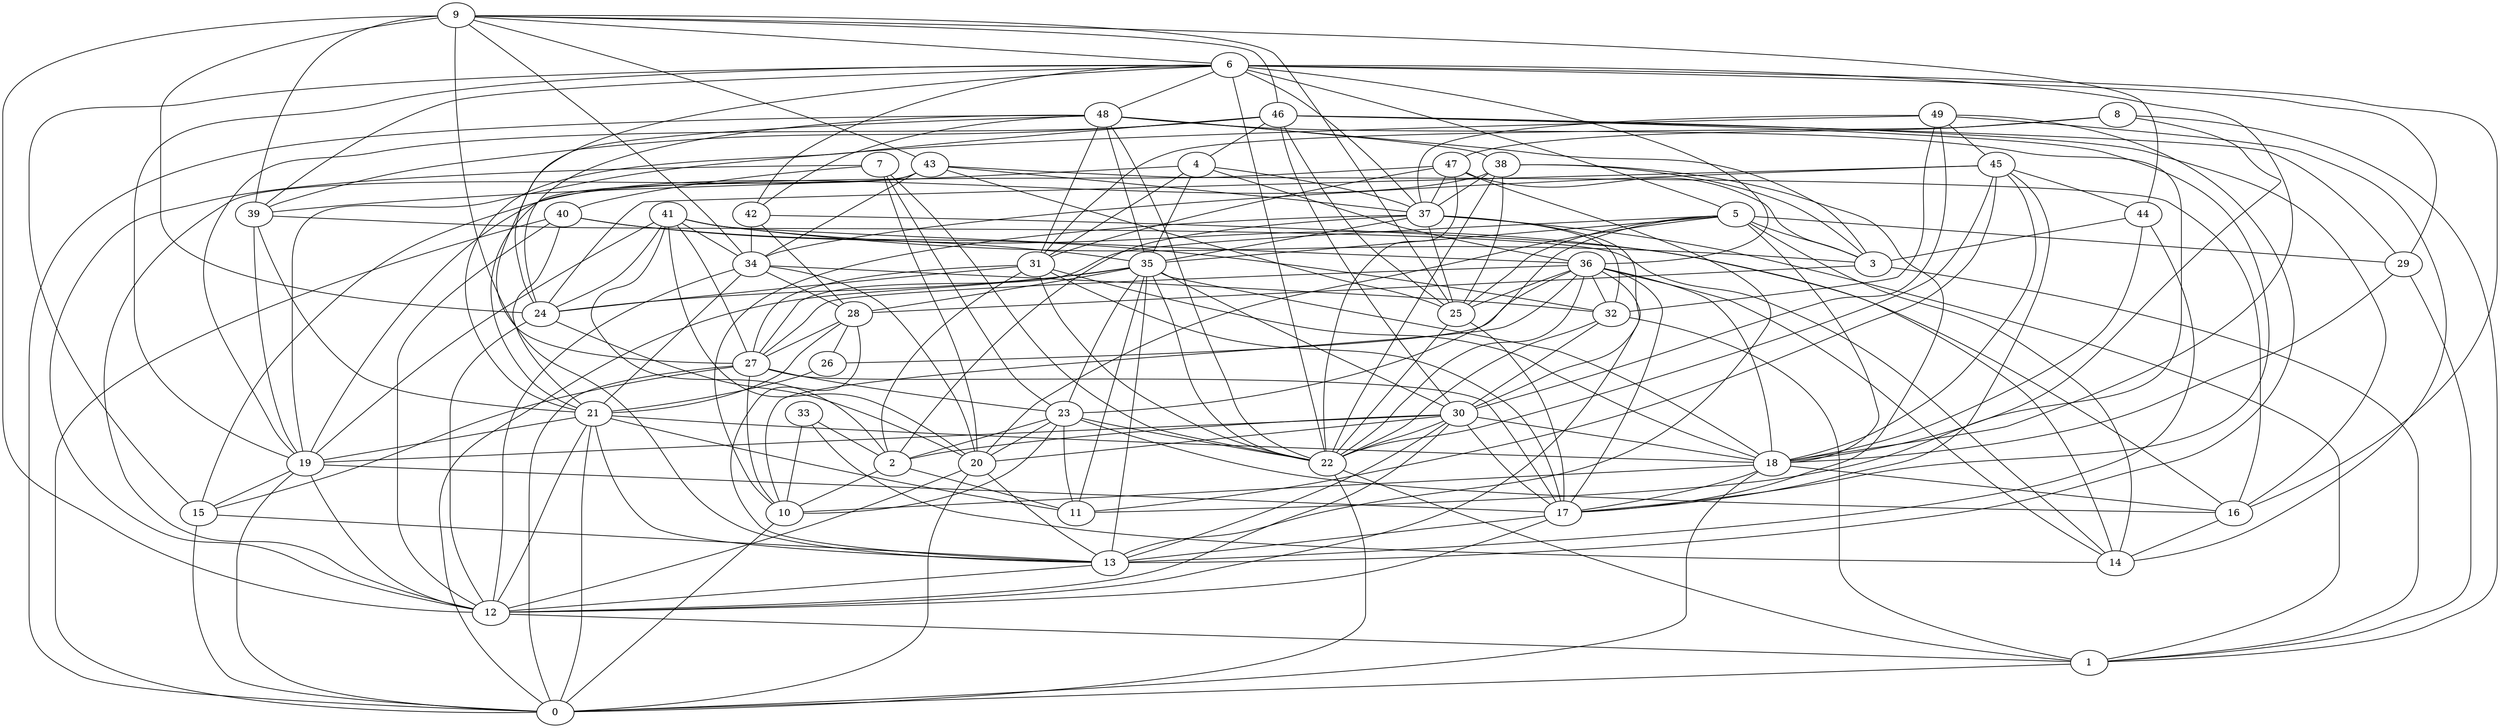 digraph GG_graph {

subgraph G_graph {
edge [color = black]
"9" -> "24" [dir = none]
"9" -> "43" [dir = none]
"9" -> "46" [dir = none]
"9" -> "12" [dir = none]
"24" -> "12" [dir = none]
"29" -> "1" [dir = none]
"29" -> "18" [dir = none]
"8" -> "31" [dir = none]
"8" -> "1" [dir = none]
"8" -> "18" [dir = none]
"35" -> "0" [dir = none]
"35" -> "28" [dir = none]
"35" -> "24" [dir = none]
"35" -> "11" [dir = none]
"35" -> "22" [dir = none]
"35" -> "23" [dir = none]
"35" -> "30" [dir = none]
"35" -> "18" [dir = none]
"27" -> "17" [dir = none]
"27" -> "15" [dir = none]
"27" -> "10" [dir = none]
"27" -> "0" [dir = none]
"27" -> "23" [dir = none]
"15" -> "13" [dir = none]
"20" -> "0" [dir = none]
"20" -> "13" [dir = none]
"20" -> "12" [dir = none]
"18" -> "10" [dir = none]
"18" -> "16" [dir = none]
"5" -> "23" [dir = none]
"5" -> "29" [dir = none]
"5" -> "35" [dir = none]
"5" -> "14" [dir = none]
"5" -> "20" [dir = none]
"5" -> "3" [dir = none]
"5" -> "18" [dir = none]
"19" -> "15" [dir = none]
"19" -> "0" [dir = none]
"19" -> "12" [dir = none]
"49" -> "19" [dir = none]
"49" -> "14" [dir = none]
"49" -> "30" [dir = none]
"49" -> "13" [dir = none]
"42" -> "34" [dir = none]
"42" -> "28" [dir = none]
"22" -> "0" [dir = none]
"36" -> "18" [dir = none]
"36" -> "10" [dir = none]
"36" -> "26" [dir = none]
"36" -> "32" [dir = none]
"36" -> "12" [dir = none]
"36" -> "22" [dir = none]
"36" -> "14" [dir = none]
"43" -> "12" [dir = none]
"43" -> "21" [dir = none]
"43" -> "37" [dir = none]
"39" -> "21" [dir = none]
"4" -> "35" [dir = none]
"4" -> "36" [dir = none]
"4" -> "39" [dir = none]
"4" -> "37" [dir = none]
"31" -> "24" [dir = none]
"31" -> "18" [dir = none]
"31" -> "2" [dir = none]
"2" -> "11" [dir = none]
"33" -> "14" [dir = none]
"33" -> "10" [dir = none]
"33" -> "2" [dir = none]
"46" -> "39" [dir = none]
"46" -> "21" [dir = none]
"46" -> "25" [dir = none]
"46" -> "17" [dir = none]
"46" -> "16" [dir = none]
"46" -> "30" [dir = none]
"7" -> "40" [dir = none]
"7" -> "22" [dir = none]
"7" -> "12" [dir = none]
"41" -> "3" [dir = none]
"41" -> "14" [dir = none]
"41" -> "27" [dir = none]
"41" -> "2" [dir = none]
"41" -> "19" [dir = none]
"41" -> "36" [dir = none]
"28" -> "27" [dir = none]
"28" -> "26" [dir = none]
"28" -> "21" [dir = none]
"37" -> "10" [dir = none]
"37" -> "1" [dir = none]
"37" -> "35" [dir = none]
"37" -> "2" [dir = none]
"37" -> "25" [dir = none]
"32" -> "1" [dir = none]
"32" -> "30" [dir = none]
"32" -> "22" [dir = none]
"26" -> "21" [dir = none]
"17" -> "13" [dir = none]
"17" -> "12" [dir = none]
"40" -> "0" [dir = none]
"40" -> "35" [dir = none]
"40" -> "32" [dir = none]
"34" -> "28" [dir = none]
"34" -> "32" [dir = none]
"34" -> "21" [dir = none]
"23" -> "11" [dir = none]
"21" -> "18" [dir = none]
"21" -> "0" [dir = none]
"21" -> "19" [dir = none]
"21" -> "13" [dir = none]
"44" -> "13" [dir = none]
"44" -> "18" [dir = none]
"12" -> "1" [dir = none]
"45" -> "34" [dir = none]
"45" -> "18" [dir = none]
"45" -> "24" [dir = none]
"45" -> "44" [dir = none]
"3" -> "28" [dir = none]
"30" -> "13" [dir = none]
"30" -> "12" [dir = none]
"30" -> "19" [dir = none]
"30" -> "18" [dir = none]
"30" -> "17" [dir = none]
"6" -> "37" [dir = none]
"6" -> "42" [dir = none]
"6" -> "15" [dir = none]
"6" -> "29" [dir = none]
"6" -> "5" [dir = none]
"6" -> "18" [dir = none]
"6" -> "22" [dir = none]
"6" -> "36" [dir = none]
"6" -> "39" [dir = none]
"38" -> "25" [dir = none]
"38" -> "37" [dir = none]
"38" -> "17" [dir = none]
"38" -> "3" [dir = none]
"38" -> "22" [dir = none]
"38" -> "15" [dir = none]
"48" -> "24" [dir = none]
"48" -> "11" [dir = none]
"48" -> "27" [dir = none]
"48" -> "31" [dir = none]
"48" -> "22" [dir = none]
"48" -> "3" [dir = none]
"16" -> "14" [dir = none]
"47" -> "13" [dir = none]
"47" -> "31" [dir = none]
"47" -> "22" [dir = none]
"47" -> "19" [dir = none]
"36" -> "17" [dir = none]
"46" -> "19" [dir = none]
"8" -> "47" [dir = none]
"47" -> "3" [dir = none]
"48" -> "42" [dir = none]
"9" -> "6" [dir = none]
"30" -> "20" [dir = none]
"25" -> "22" [dir = none]
"34" -> "12" [dir = none]
"48" -> "0" [dir = none]
"49" -> "45" [dir = none]
"9" -> "25" [dir = none]
"15" -> "0" [dir = none]
"30" -> "2" [dir = none]
"45" -> "11" [dir = none]
"40" -> "21" [dir = none]
"6" -> "48" [dir = none]
"39" -> "19" [dir = none]
"37" -> "30" [dir = none]
"48" -> "38" [dir = none]
"40" -> "12" [dir = none]
"46" -> "29" [dir = none]
"46" -> "4" [dir = none]
"43" -> "16" [dir = none]
"43" -> "25" [dir = none]
"28" -> "13" [dir = none]
"21" -> "11" [dir = none]
"6" -> "19" [dir = none]
"22" -> "1" [dir = none]
"30" -> "22" [dir = none]
"23" -> "22" [dir = none]
"37" -> "32" [dir = none]
"25" -> "17" [dir = none]
"6" -> "16" [dir = none]
"31" -> "17" [dir = none]
"5" -> "25" [dir = none]
"31" -> "22" [dir = none]
"2" -> "10" [dir = none]
"7" -> "20" [dir = none]
"47" -> "37" [dir = none]
"23" -> "16" [dir = none]
"23" -> "20" [dir = none]
"45" -> "17" [dir = none]
"49" -> "37" [dir = none]
"9" -> "34" [dir = none]
"6" -> "24" [dir = none]
"36" -> "25" [dir = none]
"44" -> "3" [dir = none]
"1" -> "0" [dir = none]
"45" -> "22" [dir = none]
"4" -> "31" [dir = none]
"21" -> "12" [dir = none]
"5" -> "27" [dir = none]
"42" -> "16" [dir = none]
"35" -> "13" [dir = none]
"36" -> "27" [dir = none]
"23" -> "2" [dir = none]
"9" -> "44" [dir = none]
"13" -> "12" [dir = none]
"31" -> "27" [dir = none]
"7" -> "23" [dir = none]
"23" -> "10" [dir = none]
"34" -> "20" [dir = none]
"9" -> "39" [dir = none]
"19" -> "17" [dir = none]
"10" -> "0" [dir = none]
"41" -> "20" [dir = none]
"41" -> "24" [dir = none]
"18" -> "17" [dir = none]
"9" -> "13" [dir = none]
"48" -> "35" [dir = none]
"43" -> "34" [dir = none]
"3" -> "1" [dir = none]
"18" -> "0" [dir = none]
"39" -> "14" [dir = none]
"49" -> "32" [dir = none]
"41" -> "34" [dir = none]
"24" -> "20" [dir = none]
}

}
